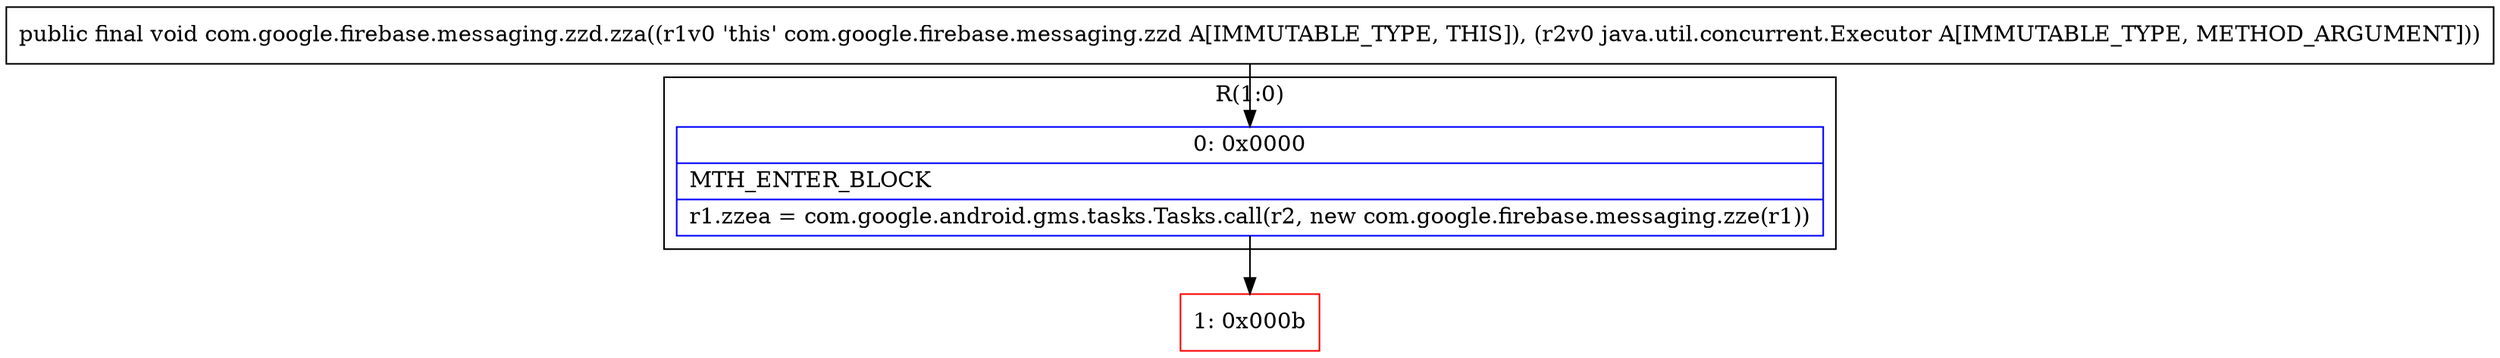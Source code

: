 digraph "CFG forcom.google.firebase.messaging.zzd.zza(Ljava\/util\/concurrent\/Executor;)V" {
subgraph cluster_Region_831112086 {
label = "R(1:0)";
node [shape=record,color=blue];
Node_0 [shape=record,label="{0\:\ 0x0000|MTH_ENTER_BLOCK\l|r1.zzea = com.google.android.gms.tasks.Tasks.call(r2, new com.google.firebase.messaging.zze(r1))\l}"];
}
Node_1 [shape=record,color=red,label="{1\:\ 0x000b}"];
MethodNode[shape=record,label="{public final void com.google.firebase.messaging.zzd.zza((r1v0 'this' com.google.firebase.messaging.zzd A[IMMUTABLE_TYPE, THIS]), (r2v0 java.util.concurrent.Executor A[IMMUTABLE_TYPE, METHOD_ARGUMENT])) }"];
MethodNode -> Node_0;
Node_0 -> Node_1;
}

